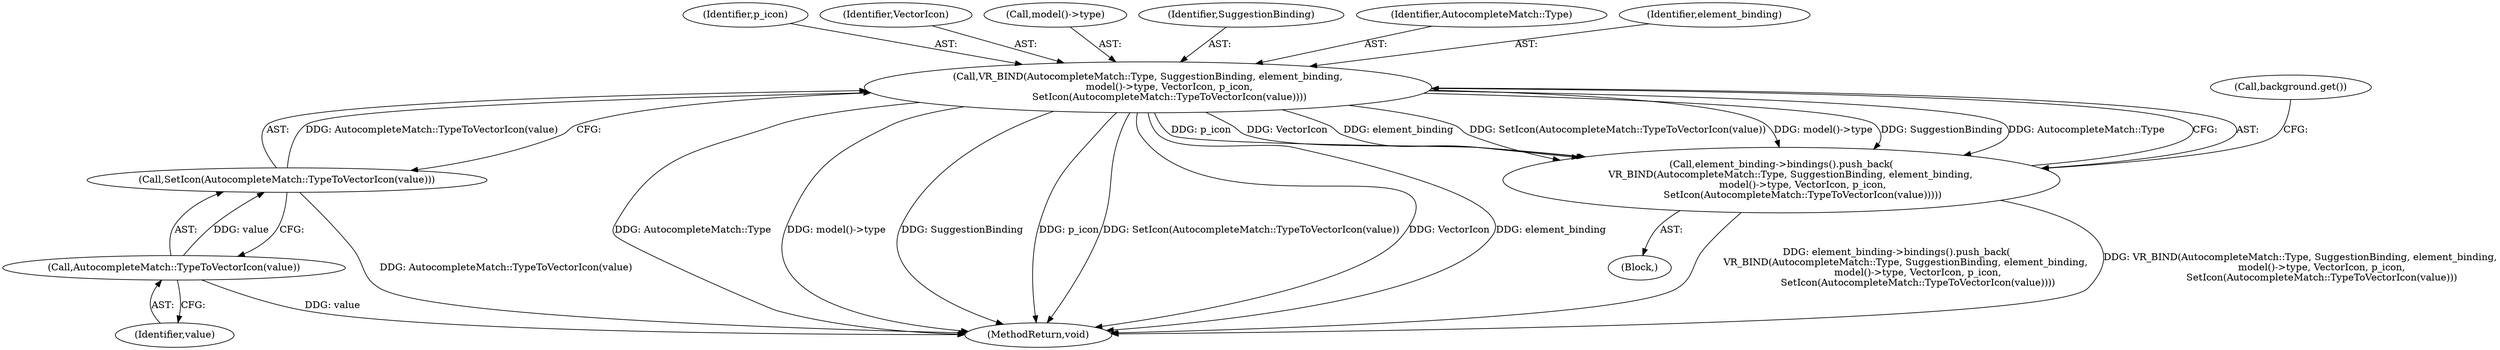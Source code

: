 digraph "0_Chrome_a79e1bbb765af34d446e42d34cd00a312b381113@pointer" {
"1000314" [label="(Call,VR_BIND(AutocompleteMatch::Type, SuggestionBinding, element_binding,\n              model()->type, VectorIcon, p_icon,\n              SetIcon(AutocompleteMatch::TypeToVectorIcon(value))))"];
"1000323" [label="(Call,SetIcon(AutocompleteMatch::TypeToVectorIcon(value)))"];
"1000324" [label="(Call,AutocompleteMatch::TypeToVectorIcon(value))"];
"1000313" [label="(Call,element_binding->bindings().push_back(\n      VR_BIND(AutocompleteMatch::Type, SuggestionBinding, element_binding,\n              model()->type, VectorIcon, p_icon,\n              SetIcon(AutocompleteMatch::TypeToVectorIcon(value)))))"];
"1000322" [label="(Identifier,p_icon)"];
"1000324" [label="(Call,AutocompleteMatch::TypeToVectorIcon(value))"];
"1000321" [label="(Identifier,VectorIcon)"];
"1000318" [label="(Call,model()->type)"];
"1000325" [label="(Identifier,value)"];
"1000316" [label="(Identifier,SuggestionBinding)"];
"1000314" [label="(Call,VR_BIND(AutocompleteMatch::Type, SuggestionBinding, element_binding,\n              model()->type, VectorIcon, p_icon,\n              SetIcon(AutocompleteMatch::TypeToVectorIcon(value))))"];
"1000323" [label="(Call,SetIcon(AutocompleteMatch::TypeToVectorIcon(value)))"];
"1000332" [label="(MethodReturn,void)"];
"1000105" [label="(Block,)"];
"1000313" [label="(Call,element_binding->bindings().push_back(\n      VR_BIND(AutocompleteMatch::Type, SuggestionBinding, element_binding,\n              model()->type, VectorIcon, p_icon,\n              SetIcon(AutocompleteMatch::TypeToVectorIcon(value)))))"];
"1000315" [label="(Identifier,AutocompleteMatch::Type)"];
"1000327" [label="(Call,background.get())"];
"1000317" [label="(Identifier,element_binding)"];
"1000314" -> "1000313"  [label="AST: "];
"1000314" -> "1000323"  [label="CFG: "];
"1000315" -> "1000314"  [label="AST: "];
"1000316" -> "1000314"  [label="AST: "];
"1000317" -> "1000314"  [label="AST: "];
"1000318" -> "1000314"  [label="AST: "];
"1000321" -> "1000314"  [label="AST: "];
"1000322" -> "1000314"  [label="AST: "];
"1000323" -> "1000314"  [label="AST: "];
"1000313" -> "1000314"  [label="CFG: "];
"1000314" -> "1000332"  [label="DDG: AutocompleteMatch::Type"];
"1000314" -> "1000332"  [label="DDG: model()->type"];
"1000314" -> "1000332"  [label="DDG: SuggestionBinding"];
"1000314" -> "1000332"  [label="DDG: p_icon"];
"1000314" -> "1000332"  [label="DDG: SetIcon(AutocompleteMatch::TypeToVectorIcon(value))"];
"1000314" -> "1000332"  [label="DDG: VectorIcon"];
"1000314" -> "1000332"  [label="DDG: element_binding"];
"1000314" -> "1000313"  [label="DDG: p_icon"];
"1000314" -> "1000313"  [label="DDG: VectorIcon"];
"1000314" -> "1000313"  [label="DDG: element_binding"];
"1000314" -> "1000313"  [label="DDG: SetIcon(AutocompleteMatch::TypeToVectorIcon(value))"];
"1000314" -> "1000313"  [label="DDG: model()->type"];
"1000314" -> "1000313"  [label="DDG: SuggestionBinding"];
"1000314" -> "1000313"  [label="DDG: AutocompleteMatch::Type"];
"1000323" -> "1000314"  [label="DDG: AutocompleteMatch::TypeToVectorIcon(value)"];
"1000323" -> "1000324"  [label="CFG: "];
"1000324" -> "1000323"  [label="AST: "];
"1000323" -> "1000332"  [label="DDG: AutocompleteMatch::TypeToVectorIcon(value)"];
"1000324" -> "1000323"  [label="DDG: value"];
"1000324" -> "1000325"  [label="CFG: "];
"1000325" -> "1000324"  [label="AST: "];
"1000324" -> "1000332"  [label="DDG: value"];
"1000313" -> "1000105"  [label="AST: "];
"1000327" -> "1000313"  [label="CFG: "];
"1000313" -> "1000332"  [label="DDG: element_binding->bindings().push_back(\n      VR_BIND(AutocompleteMatch::Type, SuggestionBinding, element_binding,\n              model()->type, VectorIcon, p_icon,\n              SetIcon(AutocompleteMatch::TypeToVectorIcon(value))))"];
"1000313" -> "1000332"  [label="DDG: VR_BIND(AutocompleteMatch::Type, SuggestionBinding, element_binding,\n              model()->type, VectorIcon, p_icon,\n              SetIcon(AutocompleteMatch::TypeToVectorIcon(value)))"];
}
